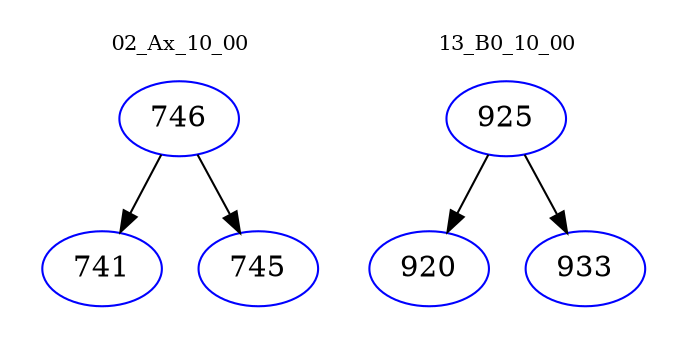 digraph{
subgraph cluster_0 {
color = white
label = "02_Ax_10_00";
fontsize=10;
T0_746 [label="746", color="blue"]
T0_746 -> T0_741 [color="black"]
T0_741 [label="741", color="blue"]
T0_746 -> T0_745 [color="black"]
T0_745 [label="745", color="blue"]
}
subgraph cluster_1 {
color = white
label = "13_B0_10_00";
fontsize=10;
T1_925 [label="925", color="blue"]
T1_925 -> T1_920 [color="black"]
T1_920 [label="920", color="blue"]
T1_925 -> T1_933 [color="black"]
T1_933 [label="933", color="blue"]
}
}
